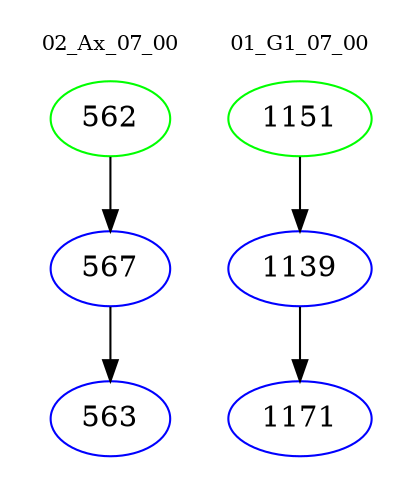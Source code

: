 digraph{
subgraph cluster_0 {
color = white
label = "02_Ax_07_00";
fontsize=10;
T0_562 [label="562", color="green"]
T0_562 -> T0_567 [color="black"]
T0_567 [label="567", color="blue"]
T0_567 -> T0_563 [color="black"]
T0_563 [label="563", color="blue"]
}
subgraph cluster_1 {
color = white
label = "01_G1_07_00";
fontsize=10;
T1_1151 [label="1151", color="green"]
T1_1151 -> T1_1139 [color="black"]
T1_1139 [label="1139", color="blue"]
T1_1139 -> T1_1171 [color="black"]
T1_1171 [label="1171", color="blue"]
}
}
